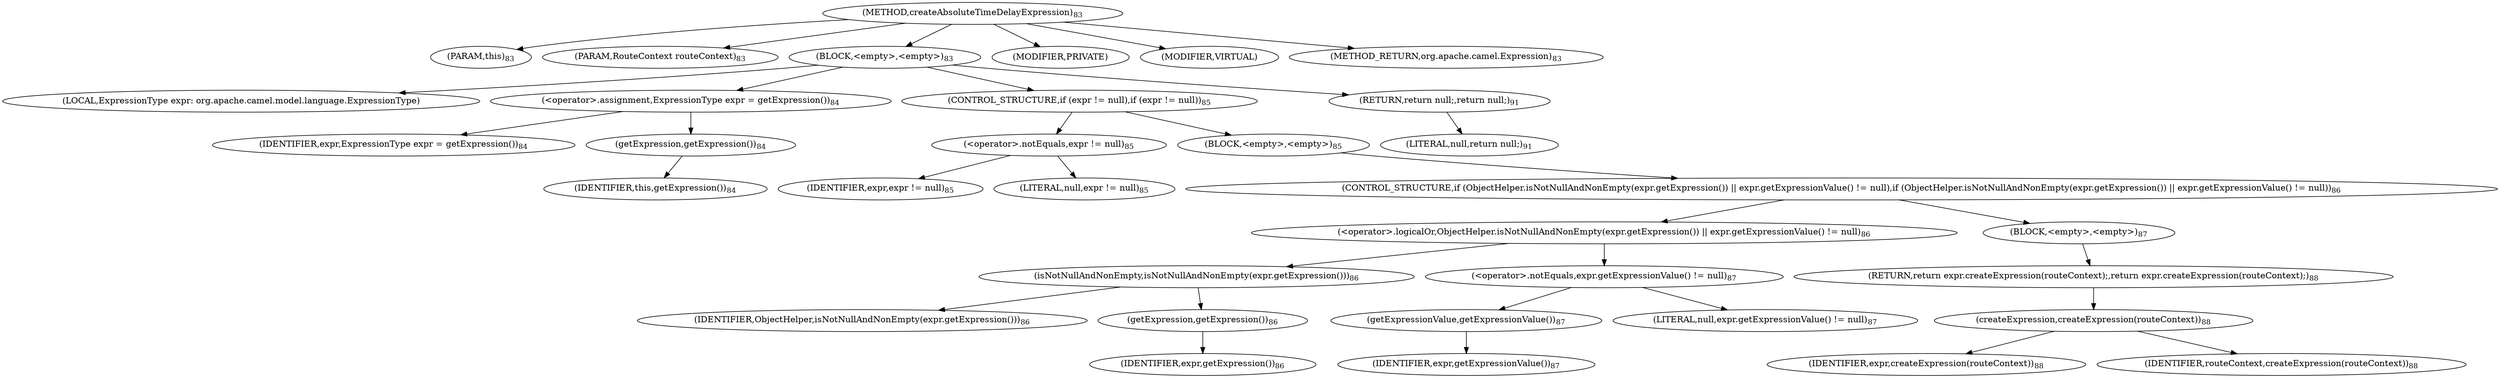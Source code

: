 digraph "createAbsoluteTimeDelayExpression" {  
"161" [label = <(METHOD,createAbsoluteTimeDelayExpression)<SUB>83</SUB>> ]
"19" [label = <(PARAM,this)<SUB>83</SUB>> ]
"162" [label = <(PARAM,RouteContext routeContext)<SUB>83</SUB>> ]
"163" [label = <(BLOCK,&lt;empty&gt;,&lt;empty&gt;)<SUB>83</SUB>> ]
"164" [label = <(LOCAL,ExpressionType expr: org.apache.camel.model.language.ExpressionType)> ]
"165" [label = <(&lt;operator&gt;.assignment,ExpressionType expr = getExpression())<SUB>84</SUB>> ]
"166" [label = <(IDENTIFIER,expr,ExpressionType expr = getExpression())<SUB>84</SUB>> ]
"167" [label = <(getExpression,getExpression())<SUB>84</SUB>> ]
"18" [label = <(IDENTIFIER,this,getExpression())<SUB>84</SUB>> ]
"168" [label = <(CONTROL_STRUCTURE,if (expr != null),if (expr != null))<SUB>85</SUB>> ]
"169" [label = <(&lt;operator&gt;.notEquals,expr != null)<SUB>85</SUB>> ]
"170" [label = <(IDENTIFIER,expr,expr != null)<SUB>85</SUB>> ]
"171" [label = <(LITERAL,null,expr != null)<SUB>85</SUB>> ]
"172" [label = <(BLOCK,&lt;empty&gt;,&lt;empty&gt;)<SUB>85</SUB>> ]
"173" [label = <(CONTROL_STRUCTURE,if (ObjectHelper.isNotNullAndNonEmpty(expr.getExpression()) || expr.getExpressionValue() != null),if (ObjectHelper.isNotNullAndNonEmpty(expr.getExpression()) || expr.getExpressionValue() != null))<SUB>86</SUB>> ]
"174" [label = <(&lt;operator&gt;.logicalOr,ObjectHelper.isNotNullAndNonEmpty(expr.getExpression()) || expr.getExpressionValue() != null)<SUB>86</SUB>> ]
"175" [label = <(isNotNullAndNonEmpty,isNotNullAndNonEmpty(expr.getExpression()))<SUB>86</SUB>> ]
"176" [label = <(IDENTIFIER,ObjectHelper,isNotNullAndNonEmpty(expr.getExpression()))<SUB>86</SUB>> ]
"177" [label = <(getExpression,getExpression())<SUB>86</SUB>> ]
"178" [label = <(IDENTIFIER,expr,getExpression())<SUB>86</SUB>> ]
"179" [label = <(&lt;operator&gt;.notEquals,expr.getExpressionValue() != null)<SUB>87</SUB>> ]
"180" [label = <(getExpressionValue,getExpressionValue())<SUB>87</SUB>> ]
"181" [label = <(IDENTIFIER,expr,getExpressionValue())<SUB>87</SUB>> ]
"182" [label = <(LITERAL,null,expr.getExpressionValue() != null)<SUB>87</SUB>> ]
"183" [label = <(BLOCK,&lt;empty&gt;,&lt;empty&gt;)<SUB>87</SUB>> ]
"184" [label = <(RETURN,return expr.createExpression(routeContext);,return expr.createExpression(routeContext);)<SUB>88</SUB>> ]
"185" [label = <(createExpression,createExpression(routeContext))<SUB>88</SUB>> ]
"186" [label = <(IDENTIFIER,expr,createExpression(routeContext))<SUB>88</SUB>> ]
"187" [label = <(IDENTIFIER,routeContext,createExpression(routeContext))<SUB>88</SUB>> ]
"188" [label = <(RETURN,return null;,return null;)<SUB>91</SUB>> ]
"189" [label = <(LITERAL,null,return null;)<SUB>91</SUB>> ]
"190" [label = <(MODIFIER,PRIVATE)> ]
"191" [label = <(MODIFIER,VIRTUAL)> ]
"192" [label = <(METHOD_RETURN,org.apache.camel.Expression)<SUB>83</SUB>> ]
  "161" -> "19" 
  "161" -> "162" 
  "161" -> "163" 
  "161" -> "190" 
  "161" -> "191" 
  "161" -> "192" 
  "163" -> "164" 
  "163" -> "165" 
  "163" -> "168" 
  "163" -> "188" 
  "165" -> "166" 
  "165" -> "167" 
  "167" -> "18" 
  "168" -> "169" 
  "168" -> "172" 
  "169" -> "170" 
  "169" -> "171" 
  "172" -> "173" 
  "173" -> "174" 
  "173" -> "183" 
  "174" -> "175" 
  "174" -> "179" 
  "175" -> "176" 
  "175" -> "177" 
  "177" -> "178" 
  "179" -> "180" 
  "179" -> "182" 
  "180" -> "181" 
  "183" -> "184" 
  "184" -> "185" 
  "185" -> "186" 
  "185" -> "187" 
  "188" -> "189" 
}
